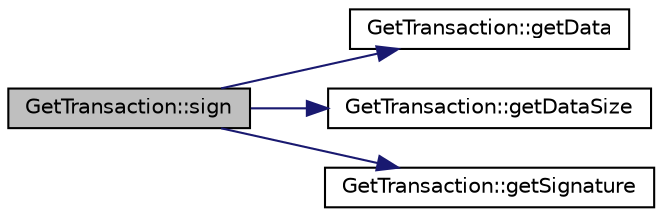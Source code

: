 digraph "GetTransaction::sign"
{
  edge [fontname="Helvetica",fontsize="10",labelfontname="Helvetica",labelfontsize="10"];
  node [fontname="Helvetica",fontsize="10",shape=record];
  rankdir="LR";
  Node11 [label="GetTransaction::sign",height=0.2,width=0.4,color="black", fillcolor="grey75", style="filled", fontcolor="black"];
  Node11 -> Node12 [color="midnightblue",fontsize="10",style="solid",fontname="Helvetica"];
  Node12 [label="GetTransaction::getData",height=0.2,width=0.4,color="black", fillcolor="white", style="filled",URL="$class_get_transaction.html#af0fefc7ec1b0ed4f757d373cff791bf5",tooltip="Get pointer to command data structure. "];
  Node11 -> Node13 [color="midnightblue",fontsize="10",style="solid",fontname="Helvetica"];
  Node13 [label="GetTransaction::getDataSize",height=0.2,width=0.4,color="black", fillcolor="white", style="filled",URL="$class_get_transaction.html#aaab5901ec8f6be0be476f4e97d47ccb0",tooltip="Get data struct size. Without signature. "];
  Node11 -> Node14 [color="midnightblue",fontsize="10",style="solid",fontname="Helvetica"];
  Node14 [label="GetTransaction::getSignature",height=0.2,width=0.4,color="black", fillcolor="white", style="filled",URL="$class_get_transaction.html#a90f1a6714f7eceed47ecf6702de0d27f",tooltip="Get pointer to signature data. "];
}

